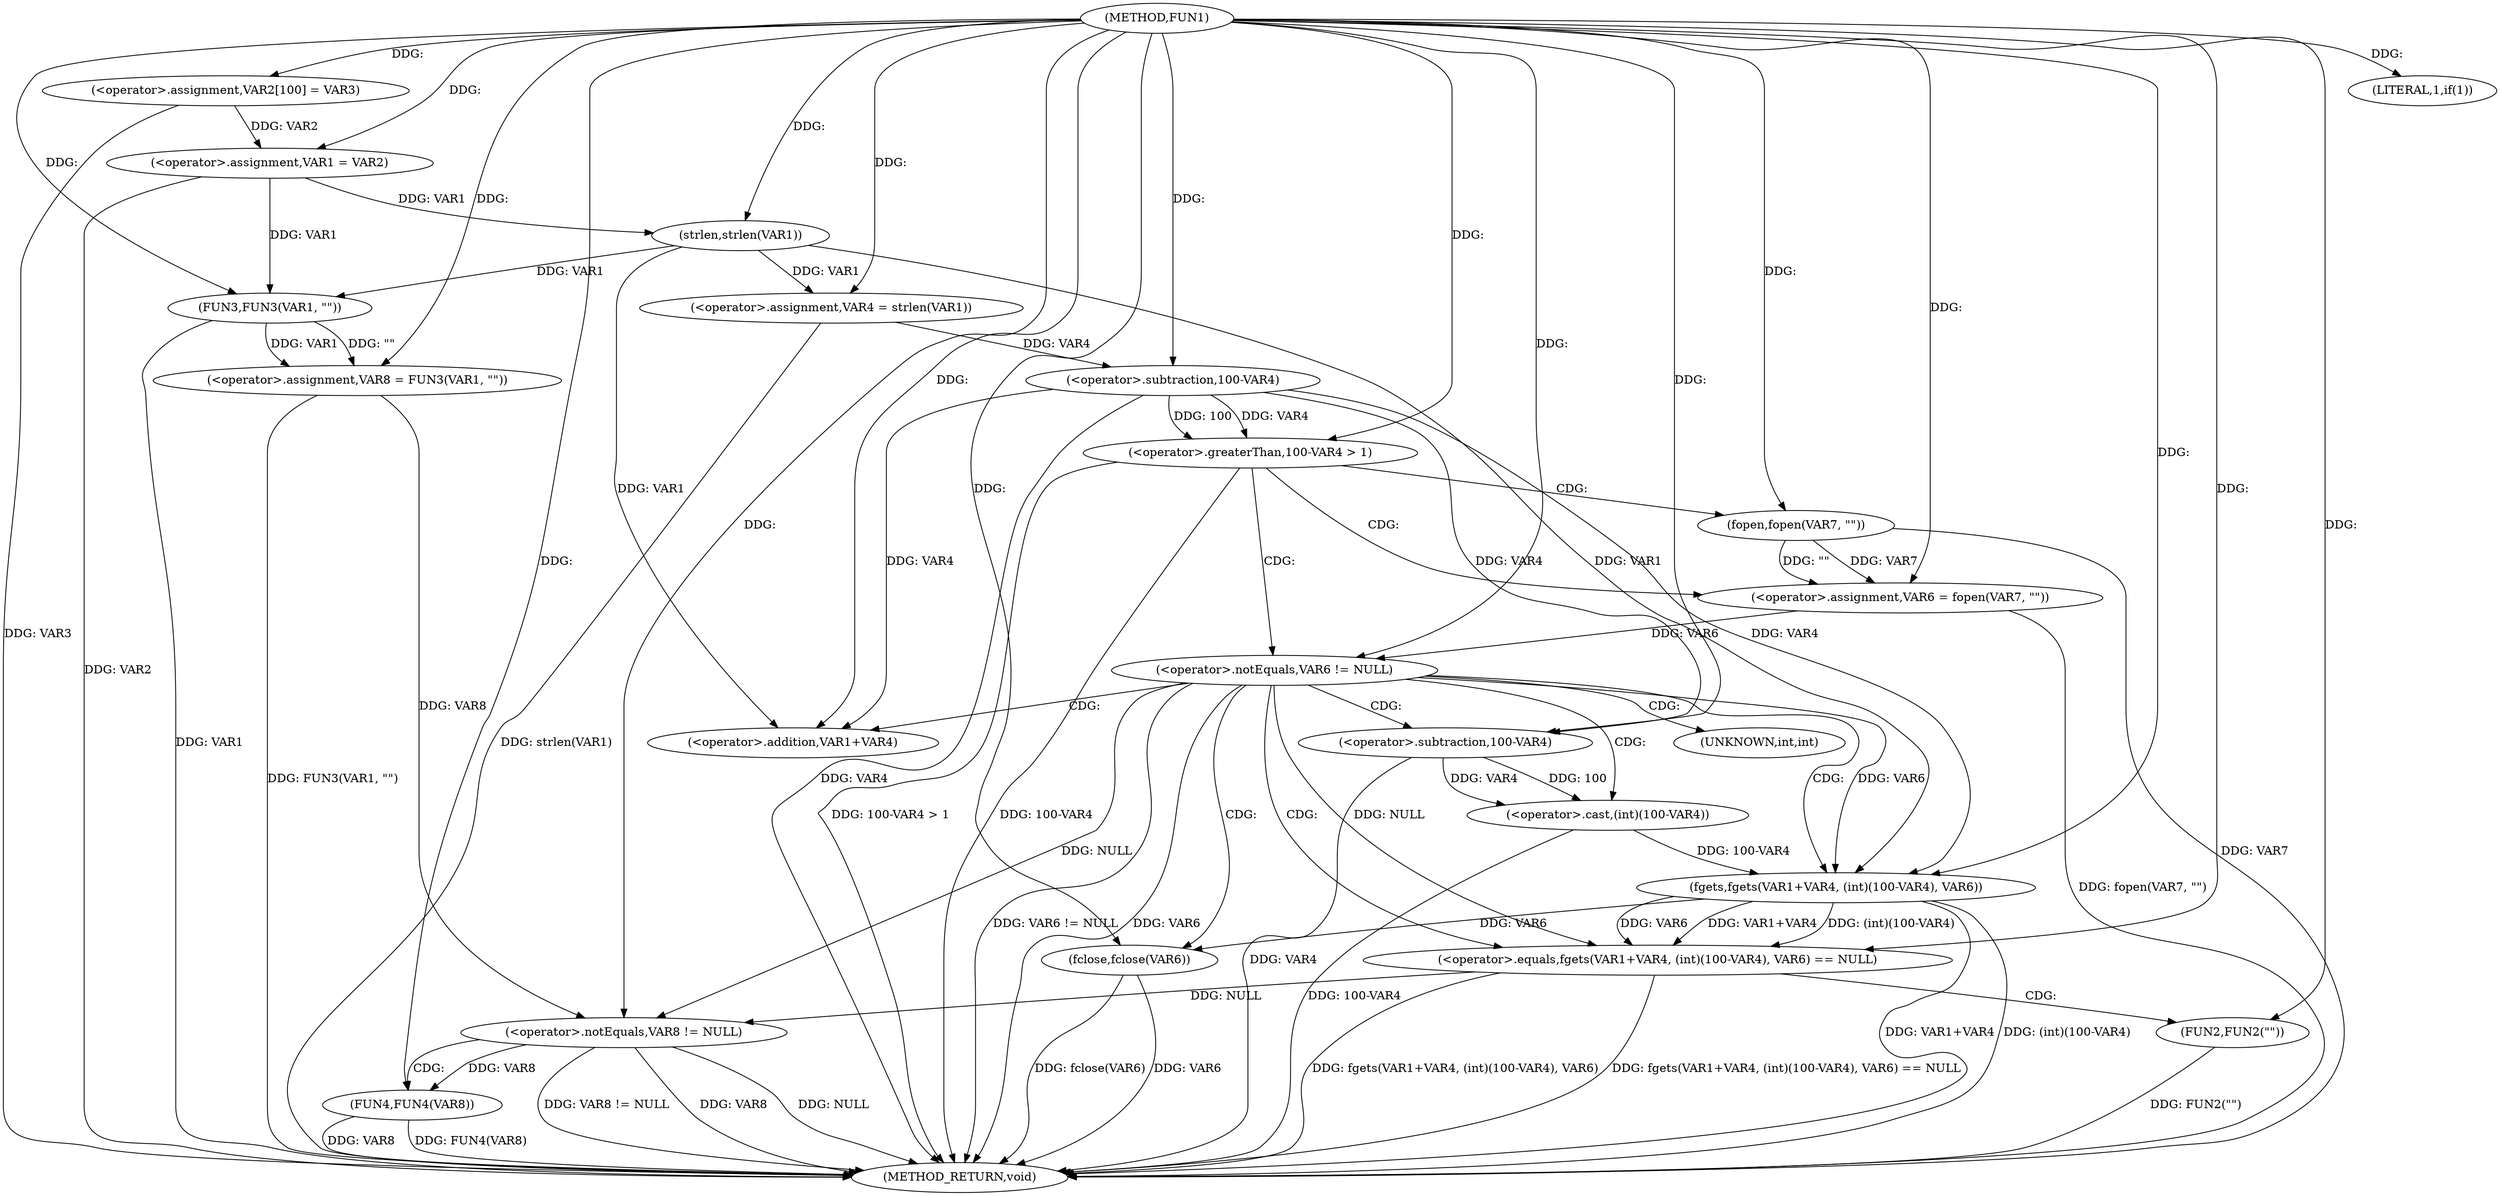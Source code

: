 digraph FUN1 {  
"1000100" [label = "(METHOD,FUN1)" ]
"1000169" [label = "(METHOD_RETURN,void)" ]
"1000104" [label = "(<operator>.assignment,VAR2[100] = VAR3)" ]
"1000107" [label = "(<operator>.assignment,VAR1 = VAR2)" ]
"1000111" [label = "(LITERAL,1,if(1))" ]
"1000115" [label = "(<operator>.assignment,VAR4 = strlen(VAR1))" ]
"1000117" [label = "(strlen,strlen(VAR1))" ]
"1000121" [label = "(<operator>.greaterThan,100-VAR4 > 1)" ]
"1000122" [label = "(<operator>.subtraction,100-VAR4)" ]
"1000127" [label = "(<operator>.assignment,VAR6 = fopen(VAR7, \"\"))" ]
"1000129" [label = "(fopen,fopen(VAR7, \"\"))" ]
"1000133" [label = "(<operator>.notEquals,VAR6 != NULL)" ]
"1000138" [label = "(<operator>.equals,fgets(VAR1+VAR4, (int)(100-VAR4), VAR6) == NULL)" ]
"1000139" [label = "(fgets,fgets(VAR1+VAR4, (int)(100-VAR4), VAR6))" ]
"1000140" [label = "(<operator>.addition,VAR1+VAR4)" ]
"1000143" [label = "(<operator>.cast,(int)(100-VAR4))" ]
"1000145" [label = "(<operator>.subtraction,100-VAR4)" ]
"1000151" [label = "(FUN2,FUN2(\"\"))" ]
"1000153" [label = "(fclose,fclose(VAR6))" ]
"1000157" [label = "(<operator>.assignment,VAR8 = FUN3(VAR1, \"\"))" ]
"1000159" [label = "(FUN3,FUN3(VAR1, \"\"))" ]
"1000163" [label = "(<operator>.notEquals,VAR8 != NULL)" ]
"1000167" [label = "(FUN4,FUN4(VAR8))" ]
"1000144" [label = "(UNKNOWN,int,int)" ]
  "1000159" -> "1000169"  [ label = "DDG: VAR1"] 
  "1000138" -> "1000169"  [ label = "DDG: fgets(VAR1+VAR4, (int)(100-VAR4), VAR6)"] 
  "1000139" -> "1000169"  [ label = "DDG: VAR1+VAR4"] 
  "1000133" -> "1000169"  [ label = "DDG: VAR6 != NULL"] 
  "1000153" -> "1000169"  [ label = "DDG: VAR6"] 
  "1000138" -> "1000169"  [ label = "DDG: fgets(VAR1+VAR4, (int)(100-VAR4), VAR6) == NULL"] 
  "1000163" -> "1000169"  [ label = "DDG: VAR8 != NULL"] 
  "1000145" -> "1000169"  [ label = "DDG: VAR4"] 
  "1000157" -> "1000169"  [ label = "DDG: FUN3(VAR1, \"\")"] 
  "1000115" -> "1000169"  [ label = "DDG: strlen(VAR1)"] 
  "1000167" -> "1000169"  [ label = "DDG: VAR8"] 
  "1000129" -> "1000169"  [ label = "DDG: VAR7"] 
  "1000163" -> "1000169"  [ label = "DDG: VAR8"] 
  "1000151" -> "1000169"  [ label = "DDG: FUN2(\"\")"] 
  "1000127" -> "1000169"  [ label = "DDG: fopen(VAR7, \"\")"] 
  "1000167" -> "1000169"  [ label = "DDG: FUN4(VAR8)"] 
  "1000133" -> "1000169"  [ label = "DDG: VAR6"] 
  "1000121" -> "1000169"  [ label = "DDG: 100-VAR4 > 1"] 
  "1000153" -> "1000169"  [ label = "DDG: fclose(VAR6)"] 
  "1000139" -> "1000169"  [ label = "DDG: (int)(100-VAR4)"] 
  "1000121" -> "1000169"  [ label = "DDG: 100-VAR4"] 
  "1000143" -> "1000169"  [ label = "DDG: 100-VAR4"] 
  "1000104" -> "1000169"  [ label = "DDG: VAR3"] 
  "1000107" -> "1000169"  [ label = "DDG: VAR2"] 
  "1000122" -> "1000169"  [ label = "DDG: VAR4"] 
  "1000163" -> "1000169"  [ label = "DDG: NULL"] 
  "1000100" -> "1000104"  [ label = "DDG: "] 
  "1000104" -> "1000107"  [ label = "DDG: VAR2"] 
  "1000100" -> "1000107"  [ label = "DDG: "] 
  "1000100" -> "1000111"  [ label = "DDG: "] 
  "1000117" -> "1000115"  [ label = "DDG: VAR1"] 
  "1000100" -> "1000115"  [ label = "DDG: "] 
  "1000107" -> "1000117"  [ label = "DDG: VAR1"] 
  "1000100" -> "1000117"  [ label = "DDG: "] 
  "1000122" -> "1000121"  [ label = "DDG: 100"] 
  "1000122" -> "1000121"  [ label = "DDG: VAR4"] 
  "1000100" -> "1000122"  [ label = "DDG: "] 
  "1000115" -> "1000122"  [ label = "DDG: VAR4"] 
  "1000100" -> "1000121"  [ label = "DDG: "] 
  "1000129" -> "1000127"  [ label = "DDG: VAR7"] 
  "1000129" -> "1000127"  [ label = "DDG: \"\""] 
  "1000100" -> "1000127"  [ label = "DDG: "] 
  "1000100" -> "1000129"  [ label = "DDG: "] 
  "1000127" -> "1000133"  [ label = "DDG: VAR6"] 
  "1000100" -> "1000133"  [ label = "DDG: "] 
  "1000139" -> "1000138"  [ label = "DDG: VAR1+VAR4"] 
  "1000139" -> "1000138"  [ label = "DDG: (int)(100-VAR4)"] 
  "1000139" -> "1000138"  [ label = "DDG: VAR6"] 
  "1000117" -> "1000139"  [ label = "DDG: VAR1"] 
  "1000100" -> "1000139"  [ label = "DDG: "] 
  "1000122" -> "1000139"  [ label = "DDG: VAR4"] 
  "1000117" -> "1000140"  [ label = "DDG: VAR1"] 
  "1000100" -> "1000140"  [ label = "DDG: "] 
  "1000122" -> "1000140"  [ label = "DDG: VAR4"] 
  "1000143" -> "1000139"  [ label = "DDG: 100-VAR4"] 
  "1000145" -> "1000143"  [ label = "DDG: 100"] 
  "1000145" -> "1000143"  [ label = "DDG: VAR4"] 
  "1000100" -> "1000145"  [ label = "DDG: "] 
  "1000122" -> "1000145"  [ label = "DDG: VAR4"] 
  "1000133" -> "1000139"  [ label = "DDG: VAR6"] 
  "1000133" -> "1000138"  [ label = "DDG: NULL"] 
  "1000100" -> "1000138"  [ label = "DDG: "] 
  "1000100" -> "1000151"  [ label = "DDG: "] 
  "1000139" -> "1000153"  [ label = "DDG: VAR6"] 
  "1000100" -> "1000153"  [ label = "DDG: "] 
  "1000159" -> "1000157"  [ label = "DDG: VAR1"] 
  "1000159" -> "1000157"  [ label = "DDG: \"\""] 
  "1000100" -> "1000157"  [ label = "DDG: "] 
  "1000107" -> "1000159"  [ label = "DDG: VAR1"] 
  "1000117" -> "1000159"  [ label = "DDG: VAR1"] 
  "1000100" -> "1000159"  [ label = "DDG: "] 
  "1000157" -> "1000163"  [ label = "DDG: VAR8"] 
  "1000100" -> "1000163"  [ label = "DDG: "] 
  "1000138" -> "1000163"  [ label = "DDG: NULL"] 
  "1000133" -> "1000163"  [ label = "DDG: NULL"] 
  "1000163" -> "1000167"  [ label = "DDG: VAR8"] 
  "1000100" -> "1000167"  [ label = "DDG: "] 
  "1000121" -> "1000127"  [ label = "CDG: "] 
  "1000121" -> "1000129"  [ label = "CDG: "] 
  "1000121" -> "1000133"  [ label = "CDG: "] 
  "1000133" -> "1000153"  [ label = "CDG: "] 
  "1000133" -> "1000143"  [ label = "CDG: "] 
  "1000133" -> "1000145"  [ label = "CDG: "] 
  "1000133" -> "1000139"  [ label = "CDG: "] 
  "1000133" -> "1000144"  [ label = "CDG: "] 
  "1000133" -> "1000140"  [ label = "CDG: "] 
  "1000133" -> "1000138"  [ label = "CDG: "] 
  "1000138" -> "1000151"  [ label = "CDG: "] 
  "1000163" -> "1000167"  [ label = "CDG: "] 
}
